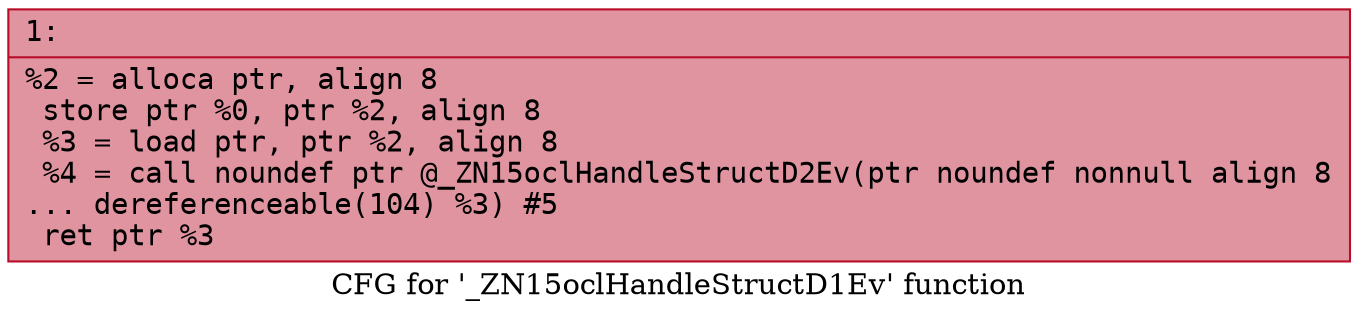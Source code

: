 digraph "CFG for '_ZN15oclHandleStructD1Ev' function" {
	label="CFG for '_ZN15oclHandleStructD1Ev' function";

	Node0x600000d118b0 [shape=record,color="#b70d28ff", style=filled, fillcolor="#b70d2870" fontname="Courier",label="{1:\l|  %2 = alloca ptr, align 8\l  store ptr %0, ptr %2, align 8\l  %3 = load ptr, ptr %2, align 8\l  %4 = call noundef ptr @_ZN15oclHandleStructD2Ev(ptr noundef nonnull align 8\l... dereferenceable(104) %3) #5\l  ret ptr %3\l}"];
}
